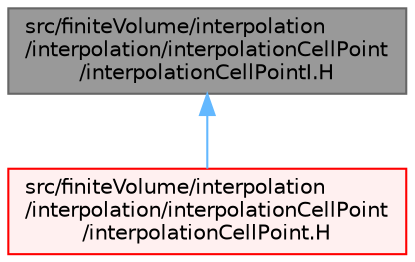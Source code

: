 digraph "src/finiteVolume/interpolation/interpolation/interpolationCellPoint/interpolationCellPointI.H"
{
 // LATEX_PDF_SIZE
  bgcolor="transparent";
  edge [fontname=Helvetica,fontsize=10,labelfontname=Helvetica,labelfontsize=10];
  node [fontname=Helvetica,fontsize=10,shape=box,height=0.2,width=0.4];
  Node1 [id="Node000001",label="src/finiteVolume/interpolation\l/interpolation/interpolationCellPoint\l/interpolationCellPointI.H",height=0.2,width=0.4,color="gray40", fillcolor="grey60", style="filled", fontcolor="black",tooltip=" "];
  Node1 -> Node2 [id="edge1_Node000001_Node000002",dir="back",color="steelblue1",style="solid",tooltip=" "];
  Node2 [id="Node000002",label="src/finiteVolume/interpolation\l/interpolation/interpolationCellPoint\l/interpolationCellPoint.H",height=0.2,width=0.4,color="red", fillcolor="#FFF0F0", style="filled",URL="$interpolationCellPoint_8H.html",tooltip=" "];
}
